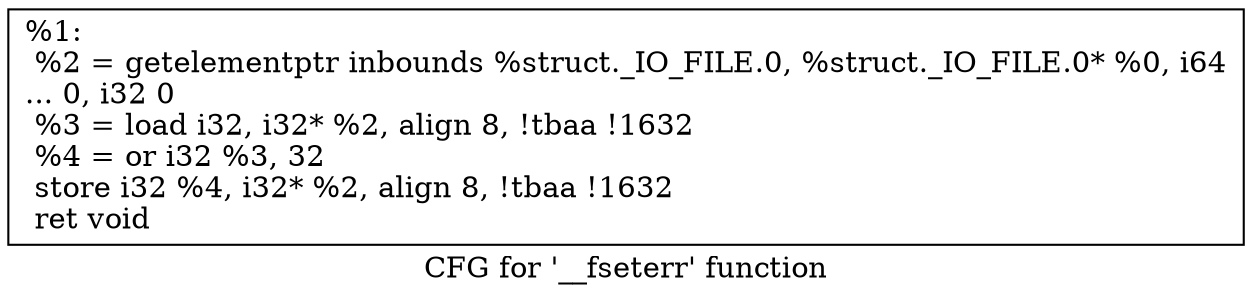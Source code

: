 digraph "CFG for '__fseterr' function" {
	label="CFG for '__fseterr' function";

	Node0x1f8da20 [shape=record,label="{%1:\l  %2 = getelementptr inbounds %struct._IO_FILE.0, %struct._IO_FILE.0* %0, i64\l... 0, i32 0\l  %3 = load i32, i32* %2, align 8, !tbaa !1632\l  %4 = or i32 %3, 32\l  store i32 %4, i32* %2, align 8, !tbaa !1632\l  ret void\l}"];
}
